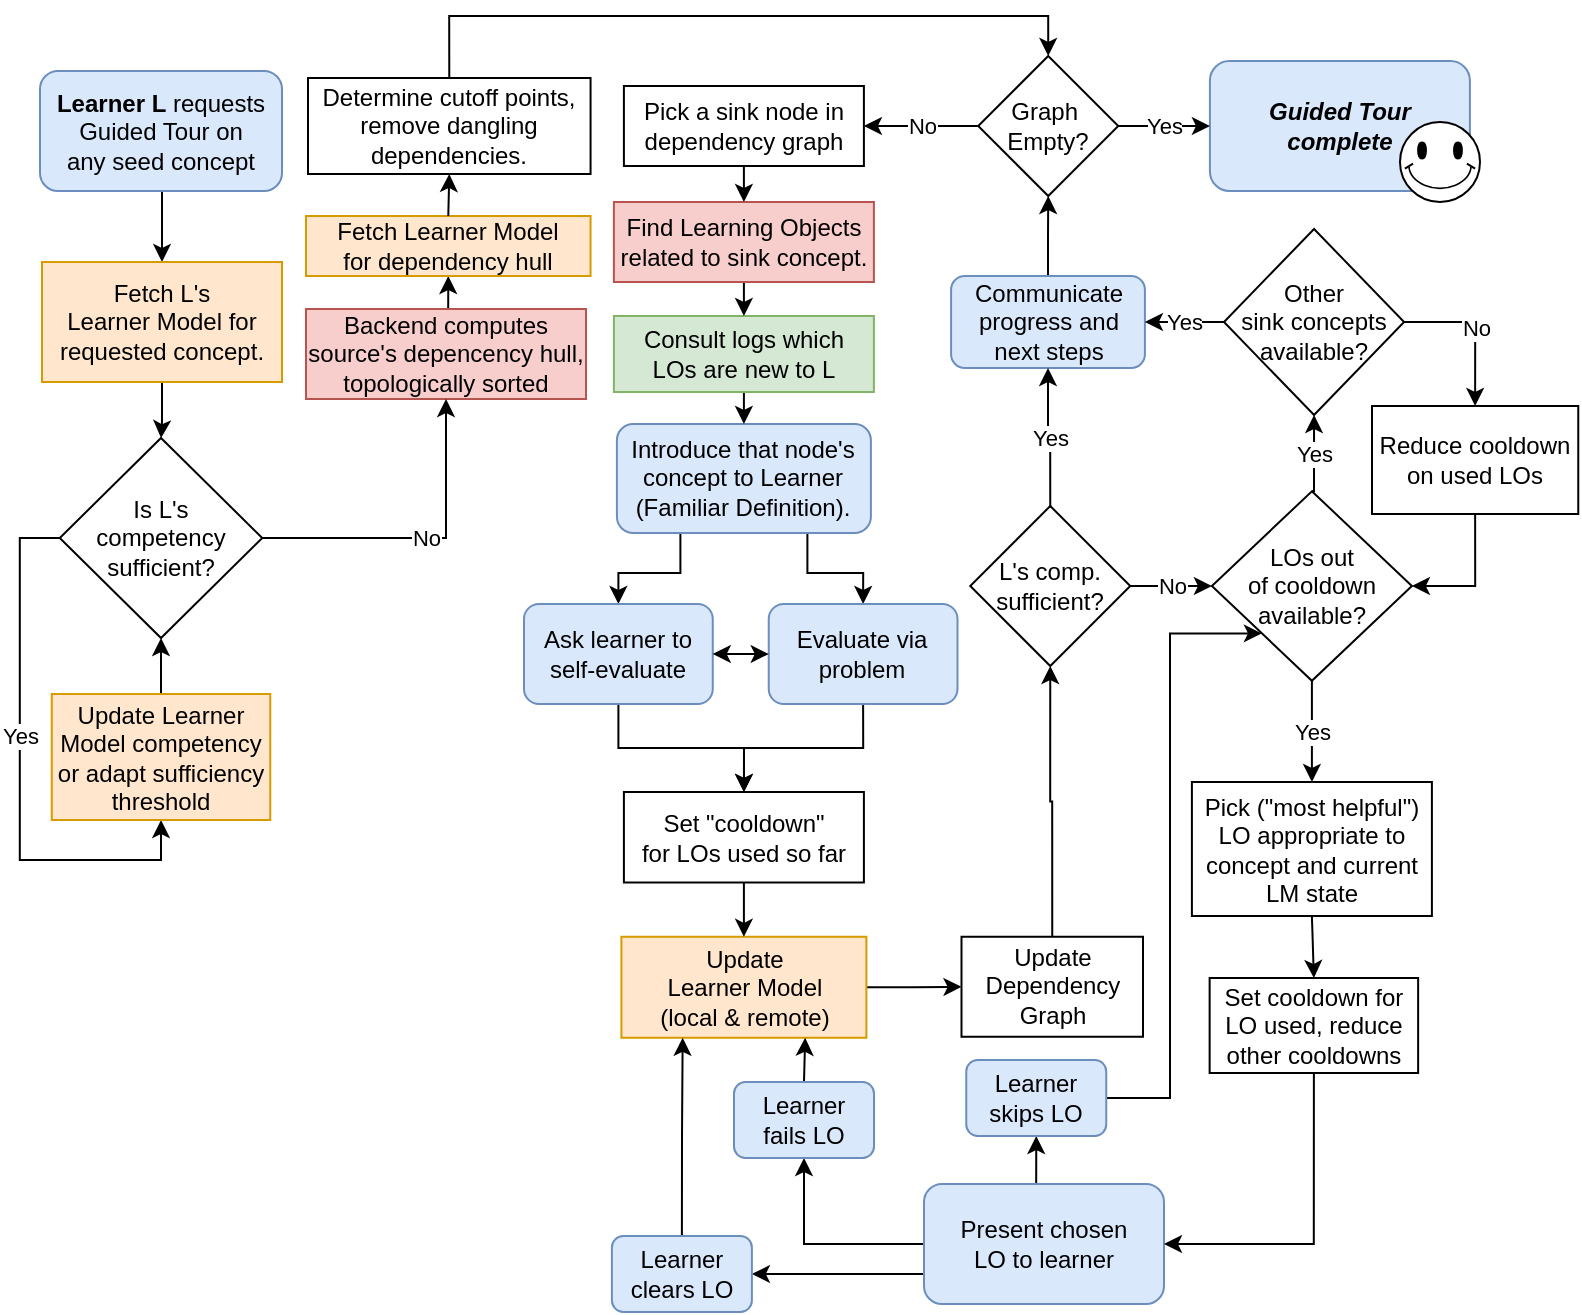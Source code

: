 <mxfile version="21.6.8" type="device">
  <diagram id="C5RBs43oDa-KdzZeNtuy" name="Page-1">
    <mxGraphModel dx="1834" dy="442" grid="0" gridSize="10" guides="1" tooltips="1" connect="1" arrows="1" fold="1" page="0" pageScale="1" pageWidth="827" pageHeight="1169" math="0" shadow="0">
      <root>
        <mxCell id="WIyWlLk6GJQsqaUBKTNV-0" />
        <mxCell id="WIyWlLk6GJQsqaUBKTNV-1" parent="WIyWlLk6GJQsqaUBKTNV-0" />
        <mxCell id="2tYWSclUZyd6j4Mg-vZg-1" style="edgeStyle=orthogonalEdgeStyle;rounded=0;orthogonalLoop=1;jettySize=auto;html=1;exitX=0.575;exitY=0.973;exitDx=0;exitDy=0;entryX=0.5;entryY=0;entryDx=0;entryDy=0;exitPerimeter=0;" parent="WIyWlLk6GJQsqaUBKTNV-1" source="GInUh0l-TV1WXXjX3l_l-3" target="2tYWSclUZyd6j4Mg-vZg-0" edge="1">
          <mxGeometry relative="1" as="geometry" />
        </mxCell>
        <mxCell id="GInUh0l-TV1WXXjX3l_l-3" value="&lt;b&gt;Learner L&amp;nbsp;&lt;/b&gt;requests Guided Tour on&lt;br&gt;any seed concept" style="rounded=1;whiteSpace=wrap;html=1;fillColor=#dae8fc;strokeColor=#6c8ebf;" parent="WIyWlLk6GJQsqaUBKTNV-1" vertex="1">
          <mxGeometry x="-52" y="441.5" width="121" height="60" as="geometry" />
        </mxCell>
        <mxCell id="2tYWSclUZyd6j4Mg-vZg-5" value="Yes" style="edgeStyle=orthogonalEdgeStyle;rounded=0;orthogonalLoop=1;jettySize=auto;html=1;exitX=0;exitY=0.5;exitDx=0;exitDy=0;entryX=0.5;entryY=1;entryDx=0;entryDy=0;" parent="WIyWlLk6GJQsqaUBKTNV-1" source="GInUh0l-TV1WXXjX3l_l-6" target="2tYWSclUZyd6j4Mg-vZg-4" edge="1">
          <mxGeometry x="-0.123" relative="1" as="geometry">
            <mxPoint as="offset" />
          </mxGeometry>
        </mxCell>
        <mxCell id="GInUh0l-TV1WXXjX3l_l-6" value="Is L&#39;s&lt;br&gt;competency&lt;br&gt;sufficient?" style="rhombus;whiteSpace=wrap;html=1;" parent="WIyWlLk6GJQsqaUBKTNV-1" vertex="1">
          <mxGeometry x="-42.12" y="625" width="101.25" height="100" as="geometry" />
        </mxCell>
        <mxCell id="GInUh0l-TV1WXXjX3l_l-9" value="&lt;i&gt;&lt;b&gt;Guided Tour&lt;br&gt;complete&lt;/b&gt;&lt;/i&gt;" style="rounded=1;whiteSpace=wrap;html=1;fillColor=#dae8fc;strokeColor=#6c8ebf;" parent="WIyWlLk6GJQsqaUBKTNV-1" vertex="1">
          <mxGeometry x="532.95" y="436.5" width="130" height="65" as="geometry" />
        </mxCell>
        <mxCell id="G3OisUrH4MvTNsd7Q_-K-3" style="edgeStyle=orthogonalEdgeStyle;rounded=0;orthogonalLoop=1;jettySize=auto;html=1;exitX=0.5;exitY=0;exitDx=0;exitDy=0;entryX=0.5;entryY=1;entryDx=0;entryDy=0;" parent="WIyWlLk6GJQsqaUBKTNV-1" target="2tYWSclUZyd6j4Mg-vZg-8" edge="1" source="GInUh0l-TV1WXXjX3l_l-13">
          <mxGeometry relative="1" as="geometry">
            <mxPoint x="452" y="267" as="sourcePoint" />
          </mxGeometry>
        </mxCell>
        <mxCell id="GInUh0l-TV1WXXjX3l_l-13" value="Backend computes source&#39;s depencency hull,&lt;br&gt;topologically sorted" style="rounded=0;whiteSpace=wrap;html=1;fillColor=#f8cecc;strokeColor=#b85450;" parent="WIyWlLk6GJQsqaUBKTNV-1" vertex="1">
          <mxGeometry x="81" y="560.5" width="140" height="45" as="geometry" />
        </mxCell>
        <mxCell id="GInUh0l-TV1WXXjX3l_l-14" value="No" style="edgeStyle=orthogonalEdgeStyle;rounded=0;orthogonalLoop=1;jettySize=auto;html=1;exitX=1;exitY=0.5;exitDx=0;exitDy=0;entryX=0.5;entryY=1;entryDx=0;entryDy=0;" parent="WIyWlLk6GJQsqaUBKTNV-1" source="GInUh0l-TV1WXXjX3l_l-6" target="GInUh0l-TV1WXXjX3l_l-13" edge="1">
          <mxGeometry x="0.008" relative="1" as="geometry">
            <mxPoint x="453.625" y="215" as="sourcePoint" />
            <mxPoint as="offset" />
          </mxGeometry>
        </mxCell>
        <mxCell id="GInUh0l-TV1WXXjX3l_l-85" style="edgeStyle=orthogonalEdgeStyle;rounded=0;orthogonalLoop=1;jettySize=auto;html=1;exitX=0.75;exitY=1;exitDx=0;exitDy=0;entryX=0.5;entryY=0;entryDx=0;entryDy=0;" parent="WIyWlLk6GJQsqaUBKTNV-1" source="GInUh0l-TV1WXXjX3l_l-23" target="GInUh0l-TV1WXXjX3l_l-71" edge="1">
          <mxGeometry relative="1" as="geometry" />
        </mxCell>
        <mxCell id="GInUh0l-TV1WXXjX3l_l-86" style="edgeStyle=orthogonalEdgeStyle;rounded=0;orthogonalLoop=1;jettySize=auto;html=1;exitX=0.25;exitY=1;exitDx=0;exitDy=0;entryX=0.5;entryY=0;entryDx=0;entryDy=0;" parent="WIyWlLk6GJQsqaUBKTNV-1" source="GInUh0l-TV1WXXjX3l_l-23" target="GInUh0l-TV1WXXjX3l_l-62" edge="1">
          <mxGeometry relative="1" as="geometry">
            <mxPoint x="237.19" y="708" as="targetPoint" />
          </mxGeometry>
        </mxCell>
        <mxCell id="GInUh0l-TV1WXXjX3l_l-23" value="Introduce that node&#39;s &lt;br&gt;concept to Learner&lt;br&gt;(Familiar Definition)." style="rounded=1;whiteSpace=wrap;html=1;fillColor=#dae8fc;strokeColor=#6c8ebf;" parent="WIyWlLk6GJQsqaUBKTNV-1" vertex="1">
          <mxGeometry x="236.45" y="618" width="127" height="54.5" as="geometry" />
        </mxCell>
        <mxCell id="GInUh0l-TV1WXXjX3l_l-40" value="Yes" style="edgeStyle=orthogonalEdgeStyle;rounded=0;orthogonalLoop=1;jettySize=auto;html=1;exitX=1;exitY=0.5;exitDx=0;exitDy=0;entryX=0;entryY=0.5;entryDx=0;entryDy=0;" parent="WIyWlLk6GJQsqaUBKTNV-1" source="GInUh0l-TV1WXXjX3l_l-29" target="GInUh0l-TV1WXXjX3l_l-9" edge="1">
          <mxGeometry relative="1" as="geometry" />
        </mxCell>
        <mxCell id="2tYWSclUZyd6j4Mg-vZg-113" value="No" style="edgeStyle=orthogonalEdgeStyle;rounded=0;orthogonalLoop=1;jettySize=auto;html=1;exitX=0;exitY=0.5;exitDx=0;exitDy=0;entryX=1;entryY=0.5;entryDx=0;entryDy=0;" parent="WIyWlLk6GJQsqaUBKTNV-1" source="GInUh0l-TV1WXXjX3l_l-29" target="GInUh0l-TV1WXXjX3l_l-136" edge="1">
          <mxGeometry relative="1" as="geometry" />
        </mxCell>
        <mxCell id="GInUh0l-TV1WXXjX3l_l-29" value="Graph&amp;nbsp;&lt;br&gt;Empty?" style="rhombus;whiteSpace=wrap;html=1;" parent="WIyWlLk6GJQsqaUBKTNV-1" vertex="1">
          <mxGeometry x="417.12" y="434" width="70" height="70" as="geometry" />
        </mxCell>
        <mxCell id="2tYWSclUZyd6j4Mg-vZg-120" style="edgeStyle=orthogonalEdgeStyle;rounded=0;orthogonalLoop=1;jettySize=auto;html=1;exitX=0.5;exitY=0;exitDx=0;exitDy=0;entryX=0.5;entryY=1;entryDx=0;entryDy=0;" parent="WIyWlLk6GJQsqaUBKTNV-1" source="GInUh0l-TV1WXXjX3l_l-48" target="GInUh0l-TV1WXXjX3l_l-29" edge="1">
          <mxGeometry relative="1" as="geometry" />
        </mxCell>
        <mxCell id="GInUh0l-TV1WXXjX3l_l-48" value="Communicate&lt;br&gt;progress and&lt;br&gt;next steps" style="rounded=1;whiteSpace=wrap;html=1;fillColor=#dae8fc;strokeColor=#6c8ebf;" parent="WIyWlLk6GJQsqaUBKTNV-1" vertex="1">
          <mxGeometry x="403.54" y="544" width="96.92" height="46" as="geometry" />
        </mxCell>
        <mxCell id="G3OisUrH4MvTNsd7Q_-K-26" value="" style="edgeStyle=orthogonalEdgeStyle;rounded=0;orthogonalLoop=1;jettySize=auto;html=1;" parent="WIyWlLk6GJQsqaUBKTNV-1" source="GInUh0l-TV1WXXjX3l_l-62" target="GInUh0l-TV1WXXjX3l_l-93" edge="1">
          <mxGeometry relative="1" as="geometry" />
        </mxCell>
        <mxCell id="GInUh0l-TV1WXXjX3l_l-62" value="Ask learner to&lt;br&gt;self-evaluate" style="rounded=1;whiteSpace=wrap;html=1;fillColor=#dae8fc;strokeColor=#6c8ebf;" parent="WIyWlLk6GJQsqaUBKTNV-1" vertex="1">
          <mxGeometry x="190" y="708" width="94.38" height="50" as="geometry" />
        </mxCell>
        <mxCell id="GInUh0l-TV1WXXjX3l_l-88" value="Yes" style="edgeStyle=orthogonalEdgeStyle;rounded=0;orthogonalLoop=1;jettySize=auto;html=1;exitX=0.5;exitY=0;exitDx=0;exitDy=0;entryX=0.5;entryY=1;entryDx=0;entryDy=0;" parent="WIyWlLk6GJQsqaUBKTNV-1" source="GInUh0l-TV1WXXjX3l_l-64" target="GInUh0l-TV1WXXjX3l_l-48" edge="1">
          <mxGeometry relative="1" as="geometry">
            <mxPoint x="451.95" y="779" as="targetPoint" />
          </mxGeometry>
        </mxCell>
        <mxCell id="GInUh0l-TV1WXXjX3l_l-97" value="No" style="edgeStyle=orthogonalEdgeStyle;rounded=0;orthogonalLoop=1;jettySize=auto;html=1;exitX=1;exitY=0.5;exitDx=0;exitDy=0;entryX=0;entryY=0.5;entryDx=0;entryDy=0;" parent="WIyWlLk6GJQsqaUBKTNV-1" source="GInUh0l-TV1WXXjX3l_l-64" target="GInUh0l-TV1WXXjX3l_l-100" edge="1">
          <mxGeometry relative="1" as="geometry">
            <mxPoint x="663.95" y="908.625" as="targetPoint" />
          </mxGeometry>
        </mxCell>
        <mxCell id="GInUh0l-TV1WXXjX3l_l-64" value="L&#39;s comp.&lt;br&gt;sufficient?" style="rhombus;whiteSpace=wrap;html=1;" parent="WIyWlLk6GJQsqaUBKTNV-1" vertex="1">
          <mxGeometry x="413.13" y="659" width="80" height="80" as="geometry" />
        </mxCell>
        <mxCell id="2tYWSclUZyd6j4Mg-vZg-132" style="edgeStyle=orthogonalEdgeStyle;rounded=0;orthogonalLoop=1;jettySize=auto;html=1;exitX=1;exitY=0.5;exitDx=0;exitDy=0;entryX=0;entryY=0.5;entryDx=0;entryDy=0;" parent="WIyWlLk6GJQsqaUBKTNV-1" source="GInUh0l-TV1WXXjX3l_l-67" target="2tYWSclUZyd6j4Mg-vZg-131" edge="1">
          <mxGeometry relative="1" as="geometry" />
        </mxCell>
        <mxCell id="GInUh0l-TV1WXXjX3l_l-67" value="Update&lt;br&gt;Learner Model&lt;br&gt;(local &amp;amp; remote)" style="rounded=0;whiteSpace=wrap;html=1;fillColor=#ffe6cc;strokeColor=#d79b00;" parent="WIyWlLk6GJQsqaUBKTNV-1" vertex="1">
          <mxGeometry x="238.7" y="874.38" width="122.5" height="50.5" as="geometry" />
        </mxCell>
        <mxCell id="2tYWSclUZyd6j4Mg-vZg-118" style="edgeStyle=orthogonalEdgeStyle;rounded=0;orthogonalLoop=1;jettySize=auto;html=1;exitX=0.5;exitY=1;exitDx=0;exitDy=0;entryX=0.5;entryY=0;entryDx=0;entryDy=0;" parent="WIyWlLk6GJQsqaUBKTNV-1" source="GInUh0l-TV1WXXjX3l_l-70" target="GInUh0l-TV1WXXjX3l_l-23" edge="1">
          <mxGeometry relative="1" as="geometry" />
        </mxCell>
        <mxCell id="GInUh0l-TV1WXXjX3l_l-70" value="Consult logs which&lt;br&gt;LOs are new to L" style="rounded=0;whiteSpace=wrap;html=1;fillColor=#d5e8d4;strokeColor=#82b366;" parent="WIyWlLk6GJQsqaUBKTNV-1" vertex="1">
          <mxGeometry x="234.95" y="564" width="130" height="38" as="geometry" />
        </mxCell>
        <mxCell id="GInUh0l-TV1WXXjX3l_l-95" style="edgeStyle=orthogonalEdgeStyle;rounded=0;orthogonalLoop=1;jettySize=auto;html=1;exitX=0.5;exitY=1;exitDx=0;exitDy=0;entryX=0.5;entryY=0;entryDx=0;entryDy=0;" parent="WIyWlLk6GJQsqaUBKTNV-1" source="GInUh0l-TV1WXXjX3l_l-71" target="GInUh0l-TV1WXXjX3l_l-93" edge="1">
          <mxGeometry relative="1" as="geometry" />
        </mxCell>
        <mxCell id="GInUh0l-TV1WXXjX3l_l-71" value="Evaluate via&lt;br&gt;problem" style="rounded=1;whiteSpace=wrap;html=1;fillColor=#dae8fc;strokeColor=#6c8ebf;" parent="WIyWlLk6GJQsqaUBKTNV-1" vertex="1">
          <mxGeometry x="312.37" y="708" width="94.38" height="50" as="geometry" />
        </mxCell>
        <mxCell id="GInUh0l-TV1WXXjX3l_l-74" style="edgeStyle=orthogonalEdgeStyle;rounded=0;orthogonalLoop=1;jettySize=auto;html=1;exitX=0.5;exitY=1;exitDx=0;exitDy=0;entryX=0.5;entryY=0;entryDx=0;entryDy=0;" parent="WIyWlLk6GJQsqaUBKTNV-1" source="GInUh0l-TV1WXXjX3l_l-72" target="GInUh0l-TV1WXXjX3l_l-70" edge="1">
          <mxGeometry relative="1" as="geometry" />
        </mxCell>
        <mxCell id="GInUh0l-TV1WXXjX3l_l-72" value="Find Learning Objects&lt;br&gt;related to sink concept." style="rounded=0;whiteSpace=wrap;html=1;fillColor=#f8cecc;strokeColor=#b85450;" parent="WIyWlLk6GJQsqaUBKTNV-1" vertex="1">
          <mxGeometry x="234.95" y="507" width="130" height="40" as="geometry" />
        </mxCell>
        <mxCell id="GInUh0l-TV1WXXjX3l_l-87" value="" style="endArrow=classic;startArrow=classic;html=1;rounded=0;exitX=1;exitY=0.5;exitDx=0;exitDy=0;entryX=0;entryY=0.5;entryDx=0;entryDy=0;" parent="WIyWlLk6GJQsqaUBKTNV-1" source="GInUh0l-TV1WXXjX3l_l-62" target="GInUh0l-TV1WXXjX3l_l-71" edge="1">
          <mxGeometry width="50" height="50" relative="1" as="geometry">
            <mxPoint x="284.38" y="733" as="sourcePoint" />
            <mxPoint x="802.7" y="1098.75" as="targetPoint" />
          </mxGeometry>
        </mxCell>
        <mxCell id="GInUh0l-TV1WXXjX3l_l-90" style="edgeStyle=orthogonalEdgeStyle;rounded=0;orthogonalLoop=1;jettySize=auto;html=1;entryX=0.5;entryY=0;entryDx=0;entryDy=0;" parent="WIyWlLk6GJQsqaUBKTNV-1" edge="1">
          <mxGeometry relative="1" as="geometry">
            <mxPoint x="615.45" y="1000" as="sourcePoint" />
            <mxPoint x="615.45" y="1000" as="targetPoint" />
          </mxGeometry>
        </mxCell>
        <mxCell id="GInUh0l-TV1WXXjX3l_l-94" style="edgeStyle=orthogonalEdgeStyle;rounded=0;orthogonalLoop=1;jettySize=auto;html=1;exitX=0.5;exitY=1;exitDx=0;exitDy=0;entryX=0.5;entryY=0;entryDx=0;entryDy=0;" parent="WIyWlLk6GJQsqaUBKTNV-1" source="GInUh0l-TV1WXXjX3l_l-93" target="GInUh0l-TV1WXXjX3l_l-67" edge="1">
          <mxGeometry relative="1" as="geometry" />
        </mxCell>
        <mxCell id="GInUh0l-TV1WXXjX3l_l-93" value="Set &quot;cooldown&quot;&lt;br&gt;for LOs used so far" style="rounded=0;whiteSpace=wrap;html=1;" parent="WIyWlLk6GJQsqaUBKTNV-1" vertex="1">
          <mxGeometry x="239.95" y="802" width="120" height="45.25" as="geometry" />
        </mxCell>
        <mxCell id="GInUh0l-TV1WXXjX3l_l-109" value="Yes" style="edgeStyle=orthogonalEdgeStyle;rounded=0;orthogonalLoop=1;jettySize=auto;html=1;exitX=0.5;exitY=1;exitDx=0;exitDy=0;entryX=0.5;entryY=0;entryDx=0;entryDy=0;" parent="WIyWlLk6GJQsqaUBKTNV-1" source="GInUh0l-TV1WXXjX3l_l-100" target="GInUh0l-TV1WXXjX3l_l-108" edge="1">
          <mxGeometry relative="1" as="geometry" />
        </mxCell>
        <mxCell id="G3OisUrH4MvTNsd7Q_-K-16" value="Yes" style="edgeStyle=orthogonalEdgeStyle;rounded=0;orthogonalLoop=1;jettySize=auto;html=1;exitX=0.5;exitY=0;exitDx=0;exitDy=0;entryX=0.5;entryY=1;entryDx=0;entryDy=0;" parent="WIyWlLk6GJQsqaUBKTNV-1" source="GInUh0l-TV1WXXjX3l_l-100" target="G3OisUrH4MvTNsd7Q_-K-13" edge="1">
          <mxGeometry relative="1" as="geometry" />
        </mxCell>
        <mxCell id="GInUh0l-TV1WXXjX3l_l-100" value="LOs out&lt;br&gt;of cooldown&lt;br&gt;available?" style="rhombus;whiteSpace=wrap;html=1;" parent="WIyWlLk6GJQsqaUBKTNV-1" vertex="1">
          <mxGeometry x="533.95" y="651.63" width="100" height="94.75" as="geometry" />
        </mxCell>
        <mxCell id="GInUh0l-TV1WXXjX3l_l-116" style="edgeStyle=orthogonalEdgeStyle;rounded=0;orthogonalLoop=1;jettySize=auto;html=1;exitX=0.5;exitY=1;exitDx=0;exitDy=0;entryX=0.5;entryY=0;entryDx=0;entryDy=0;" parent="WIyWlLk6GJQsqaUBKTNV-1" source="GInUh0l-TV1WXXjX3l_l-108" target="GInUh0l-TV1WXXjX3l_l-106" edge="1">
          <mxGeometry relative="1" as="geometry" />
        </mxCell>
        <mxCell id="GInUh0l-TV1WXXjX3l_l-108" value="Pick (&quot;most helpful&quot;)&lt;br&gt;LO appropriate to concept and current LM state" style="rounded=0;whiteSpace=wrap;html=1;" parent="WIyWlLk6GJQsqaUBKTNV-1" vertex="1">
          <mxGeometry x="523.95" y="797" width="120" height="67" as="geometry" />
        </mxCell>
        <mxCell id="2tYWSclUZyd6j4Mg-vZg-136" style="edgeStyle=orthogonalEdgeStyle;rounded=0;orthogonalLoop=1;jettySize=auto;html=1;exitX=0;exitY=0.5;exitDx=0;exitDy=0;entryX=0.5;entryY=1;entryDx=0;entryDy=0;" parent="WIyWlLk6GJQsqaUBKTNV-1" source="GInUh0l-TV1WXXjX3l_l-112" target="GInUh0l-TV1WXXjX3l_l-121" edge="1">
          <mxGeometry relative="1" as="geometry" />
        </mxCell>
        <mxCell id="2tYWSclUZyd6j4Mg-vZg-137" style="edgeStyle=orthogonalEdgeStyle;rounded=0;orthogonalLoop=1;jettySize=auto;html=1;exitX=0;exitY=0.75;exitDx=0;exitDy=0;entryX=1;entryY=0.5;entryDx=0;entryDy=0;" parent="WIyWlLk6GJQsqaUBKTNV-1" source="GInUh0l-TV1WXXjX3l_l-112" target="GInUh0l-TV1WXXjX3l_l-128" edge="1">
          <mxGeometry relative="1" as="geometry" />
        </mxCell>
        <mxCell id="G3OisUrH4MvTNsd7Q_-K-24" style="edgeStyle=orthogonalEdgeStyle;rounded=0;orthogonalLoop=1;jettySize=auto;html=1;exitX=0.5;exitY=0;exitDx=0;exitDy=0;entryX=0.5;entryY=1;entryDx=0;entryDy=0;" parent="WIyWlLk6GJQsqaUBKTNV-1" source="GInUh0l-TV1WXXjX3l_l-112" target="GInUh0l-TV1WXXjX3l_l-120" edge="1">
          <mxGeometry relative="1" as="geometry" />
        </mxCell>
        <mxCell id="GInUh0l-TV1WXXjX3l_l-112" value="Present chosen&lt;br&gt;LO to learner" style="rounded=1;whiteSpace=wrap;html=1;fillColor=#dae8fc;strokeColor=#6c8ebf;" parent="WIyWlLk6GJQsqaUBKTNV-1" vertex="1">
          <mxGeometry x="390" y="998" width="120" height="60" as="geometry" />
        </mxCell>
        <mxCell id="G3OisUrH4MvTNsd7Q_-K-19" style="edgeStyle=orthogonalEdgeStyle;rounded=0;orthogonalLoop=1;jettySize=auto;html=1;exitX=0.5;exitY=1;exitDx=0;exitDy=0;entryX=1;entryY=0.5;entryDx=0;entryDy=0;" parent="WIyWlLk6GJQsqaUBKTNV-1" source="GInUh0l-TV1WXXjX3l_l-106" target="GInUh0l-TV1WXXjX3l_l-112" edge="1">
          <mxGeometry relative="1" as="geometry" />
        </mxCell>
        <mxCell id="GInUh0l-TV1WXXjX3l_l-106" value="Set cooldown for&lt;br&gt;LO used, reduce&lt;br&gt;other cooldowns" style="rounded=0;whiteSpace=wrap;html=1;" parent="WIyWlLk6GJQsqaUBKTNV-1" vertex="1">
          <mxGeometry x="532.82" y="895" width="104.25" height="47.5" as="geometry" />
        </mxCell>
        <mxCell id="G3OisUrH4MvTNsd7Q_-K-25" style="edgeStyle=orthogonalEdgeStyle;rounded=0;orthogonalLoop=1;jettySize=auto;html=1;exitX=1;exitY=0.5;exitDx=0;exitDy=0;entryX=0;entryY=1;entryDx=0;entryDy=0;" parent="WIyWlLk6GJQsqaUBKTNV-1" source="GInUh0l-TV1WXXjX3l_l-120" target="GInUh0l-TV1WXXjX3l_l-100" edge="1">
          <mxGeometry relative="1" as="geometry">
            <Array as="points">
              <mxPoint x="513" y="955" />
              <mxPoint x="513" y="723" />
            </Array>
          </mxGeometry>
        </mxCell>
        <mxCell id="GInUh0l-TV1WXXjX3l_l-120" value="Learner&lt;br&gt;skips LO" style="rounded=1;whiteSpace=wrap;html=1;fillColor=#dae8fc;strokeColor=#6c8ebf;" parent="WIyWlLk6GJQsqaUBKTNV-1" vertex="1">
          <mxGeometry x="411.13" y="936.0" width="70" height="38" as="geometry" />
        </mxCell>
        <mxCell id="2tYWSclUZyd6j4Mg-vZg-139" style="edgeStyle=orthogonalEdgeStyle;rounded=0;orthogonalLoop=1;jettySize=auto;html=1;exitX=0.5;exitY=0;exitDx=0;exitDy=0;entryX=0.75;entryY=1;entryDx=0;entryDy=0;" parent="WIyWlLk6GJQsqaUBKTNV-1" source="GInUh0l-TV1WXXjX3l_l-121" target="GInUh0l-TV1WXXjX3l_l-67" edge="1">
          <mxGeometry relative="1" as="geometry" />
        </mxCell>
        <mxCell id="GInUh0l-TV1WXXjX3l_l-121" value="Learner&lt;br&gt;fails LO" style="rounded=1;whiteSpace=wrap;html=1;fillColor=#dae8fc;strokeColor=#6c8ebf;" parent="WIyWlLk6GJQsqaUBKTNV-1" vertex="1">
          <mxGeometry x="295" y="947.0" width="70" height="38" as="geometry" />
        </mxCell>
        <mxCell id="2tYWSclUZyd6j4Mg-vZg-138" style="edgeStyle=orthogonalEdgeStyle;rounded=0;orthogonalLoop=1;jettySize=auto;html=1;exitX=0.5;exitY=0;exitDx=0;exitDy=0;entryX=0.25;entryY=1;entryDx=0;entryDy=0;" parent="WIyWlLk6GJQsqaUBKTNV-1" source="GInUh0l-TV1WXXjX3l_l-128" target="GInUh0l-TV1WXXjX3l_l-67" edge="1">
          <mxGeometry relative="1" as="geometry" />
        </mxCell>
        <mxCell id="GInUh0l-TV1WXXjX3l_l-128" value="Learner&lt;br&gt;clears&amp;nbsp;LO" style="rounded=1;whiteSpace=wrap;html=1;fillColor=#dae8fc;strokeColor=#6c8ebf;" parent="WIyWlLk6GJQsqaUBKTNV-1" vertex="1">
          <mxGeometry x="233.95" y="1024" width="70" height="38" as="geometry" />
        </mxCell>
        <mxCell id="2tYWSclUZyd6j4Mg-vZg-115" style="edgeStyle=orthogonalEdgeStyle;rounded=0;orthogonalLoop=1;jettySize=auto;html=1;exitX=0.5;exitY=1;exitDx=0;exitDy=0;entryX=0.5;entryY=0;entryDx=0;entryDy=0;" parent="WIyWlLk6GJQsqaUBKTNV-1" source="GInUh0l-TV1WXXjX3l_l-136" target="GInUh0l-TV1WXXjX3l_l-72" edge="1">
          <mxGeometry relative="1" as="geometry" />
        </mxCell>
        <mxCell id="GInUh0l-TV1WXXjX3l_l-136" value="Pick a sink node in dependency graph" style="rounded=0;whiteSpace=wrap;html=1;" parent="WIyWlLk6GJQsqaUBKTNV-1" vertex="1">
          <mxGeometry x="239.95" y="449" width="120" height="40" as="geometry" />
        </mxCell>
        <mxCell id="2tYWSclUZyd6j4Mg-vZg-2" style="edgeStyle=orthogonalEdgeStyle;rounded=0;orthogonalLoop=1;jettySize=auto;html=1;exitX=0.5;exitY=1;exitDx=0;exitDy=0;" parent="WIyWlLk6GJQsqaUBKTNV-1" source="2tYWSclUZyd6j4Mg-vZg-0" target="GInUh0l-TV1WXXjX3l_l-6" edge="1">
          <mxGeometry relative="1" as="geometry" />
        </mxCell>
        <mxCell id="2tYWSclUZyd6j4Mg-vZg-0" value="Fetch L&#39;s&lt;br&gt;Learner Model for&lt;br&gt;requested concept." style="rounded=0;whiteSpace=wrap;html=1;fillColor=#ffe6cc;strokeColor=#d79b00;" parent="WIyWlLk6GJQsqaUBKTNV-1" vertex="1">
          <mxGeometry x="-51" y="537" width="120" height="60" as="geometry" />
        </mxCell>
        <mxCell id="E6Yq7FnaaFPi8hjQgsNP-1" style="edgeStyle=orthogonalEdgeStyle;rounded=0;orthogonalLoop=1;jettySize=auto;html=1;exitX=0.5;exitY=0;exitDx=0;exitDy=0;entryX=0.5;entryY=1;entryDx=0;entryDy=0;" edge="1" parent="WIyWlLk6GJQsqaUBKTNV-1" source="2tYWSclUZyd6j4Mg-vZg-4" target="GInUh0l-TV1WXXjX3l_l-6">
          <mxGeometry relative="1" as="geometry" />
        </mxCell>
        <mxCell id="2tYWSclUZyd6j4Mg-vZg-4" value="Update Learner Model competency&lt;br&gt;or adapt sufficiency threshold" style="rounded=0;whiteSpace=wrap;html=1;fillColor=#ffe6cc;strokeColor=#d79b00;" parent="WIyWlLk6GJQsqaUBKTNV-1" vertex="1">
          <mxGeometry x="-46.12" y="753" width="109.25" height="63" as="geometry" />
        </mxCell>
        <mxCell id="2tYWSclUZyd6j4Mg-vZg-8" value="Fetch Learner Model&lt;br&gt;for dependency hull" style="rounded=0;whiteSpace=wrap;html=1;fillColor=#ffe6cc;strokeColor=#d79b00;" parent="WIyWlLk6GJQsqaUBKTNV-1" vertex="1">
          <mxGeometry x="81" y="514" width="142.28" height="30" as="geometry" />
        </mxCell>
        <mxCell id="2tYWSclUZyd6j4Mg-vZg-18" value="" style="verticalLabelPosition=bottom;verticalAlign=top;html=1;shape=mxgraph.basic.smiley;" parent="WIyWlLk6GJQsqaUBKTNV-1" vertex="1">
          <mxGeometry x="628" y="467" width="40" height="40" as="geometry" />
        </mxCell>
        <mxCell id="G3OisUrH4MvTNsd7Q_-K-4" style="edgeStyle=orthogonalEdgeStyle;rounded=0;orthogonalLoop=1;jettySize=auto;html=1;exitX=0.5;exitY=0;exitDx=0;exitDy=0;entryX=0.5;entryY=1;entryDx=0;entryDy=0;" parent="WIyWlLk6GJQsqaUBKTNV-1" source="2tYWSclUZyd6j4Mg-vZg-8" target="2tYWSclUZyd6j4Mg-vZg-57" edge="1">
          <mxGeometry relative="1" as="geometry">
            <mxPoint x="452.13" y="397" as="sourcePoint" />
          </mxGeometry>
        </mxCell>
        <mxCell id="2tYWSclUZyd6j4Mg-vZg-59" style="edgeStyle=orthogonalEdgeStyle;rounded=0;orthogonalLoop=1;jettySize=auto;html=1;exitX=0.5;exitY=0;exitDx=0;exitDy=0;entryX=0.5;entryY=0;entryDx=0;entryDy=0;" parent="WIyWlLk6GJQsqaUBKTNV-1" source="2tYWSclUZyd6j4Mg-vZg-57" target="GInUh0l-TV1WXXjX3l_l-29" edge="1">
          <mxGeometry relative="1" as="geometry" />
        </mxCell>
        <mxCell id="2tYWSclUZyd6j4Mg-vZg-57" value="Determine cutoff points, remove dangling&lt;br&gt;dependencies." style="rounded=0;whiteSpace=wrap;html=1;" parent="WIyWlLk6GJQsqaUBKTNV-1" vertex="1">
          <mxGeometry x="82" y="445" width="141.28" height="48" as="geometry" />
        </mxCell>
        <mxCell id="G3OisUrH4MvTNsd7Q_-K-23" style="edgeStyle=orthogonalEdgeStyle;rounded=0;orthogonalLoop=1;jettySize=auto;html=1;exitX=0.5;exitY=1;exitDx=0;exitDy=0;entryX=1;entryY=0.5;entryDx=0;entryDy=0;" parent="WIyWlLk6GJQsqaUBKTNV-1" source="2tYWSclUZyd6j4Mg-vZg-128" target="GInUh0l-TV1WXXjX3l_l-100" edge="1">
          <mxGeometry relative="1" as="geometry" />
        </mxCell>
        <mxCell id="2tYWSclUZyd6j4Mg-vZg-128" value="Reduce cooldown&lt;br&gt;on used LOs" style="rounded=0;whiteSpace=wrap;html=1;" parent="WIyWlLk6GJQsqaUBKTNV-1" vertex="1">
          <mxGeometry x="614" y="609" width="103.13" height="54" as="geometry" />
        </mxCell>
        <mxCell id="2tYWSclUZyd6j4Mg-vZg-133" style="edgeStyle=orthogonalEdgeStyle;rounded=0;orthogonalLoop=1;jettySize=auto;html=1;exitX=0.5;exitY=0;exitDx=0;exitDy=0;entryX=0.5;entryY=1;entryDx=0;entryDy=0;" parent="WIyWlLk6GJQsqaUBKTNV-1" source="2tYWSclUZyd6j4Mg-vZg-131" target="GInUh0l-TV1WXXjX3l_l-64" edge="1">
          <mxGeometry relative="1" as="geometry" />
        </mxCell>
        <mxCell id="2tYWSclUZyd6j4Mg-vZg-131" value="Update&lt;br&gt;Dependency&lt;br&gt;Graph" style="rounded=0;whiteSpace=wrap;html=1;" parent="WIyWlLk6GJQsqaUBKTNV-1" vertex="1">
          <mxGeometry x="408.75" y="874.38" width="90.75" height="50" as="geometry" />
        </mxCell>
        <mxCell id="G3OisUrH4MvTNsd7Q_-K-15" value="Yes" style="edgeStyle=orthogonalEdgeStyle;rounded=0;orthogonalLoop=1;jettySize=auto;html=1;exitX=0;exitY=0.5;exitDx=0;exitDy=0;entryX=1;entryY=0.5;entryDx=0;entryDy=0;" parent="WIyWlLk6GJQsqaUBKTNV-1" source="G3OisUrH4MvTNsd7Q_-K-13" target="GInUh0l-TV1WXXjX3l_l-48" edge="1">
          <mxGeometry relative="1" as="geometry" />
        </mxCell>
        <mxCell id="G3OisUrH4MvTNsd7Q_-K-17" value="No" style="edgeStyle=orthogonalEdgeStyle;rounded=0;orthogonalLoop=1;jettySize=auto;html=1;exitX=1;exitY=0.5;exitDx=0;exitDy=0;entryX=0.5;entryY=0;entryDx=0;entryDy=0;" parent="WIyWlLk6GJQsqaUBKTNV-1" source="G3OisUrH4MvTNsd7Q_-K-13" target="2tYWSclUZyd6j4Mg-vZg-128" edge="1">
          <mxGeometry relative="1" as="geometry" />
        </mxCell>
        <mxCell id="G3OisUrH4MvTNsd7Q_-K-13" value="Other&lt;br&gt;sink concepts&lt;br&gt;available?" style="rhombus;whiteSpace=wrap;html=1;" parent="WIyWlLk6GJQsqaUBKTNV-1" vertex="1">
          <mxGeometry x="540.0" y="520.5" width="90.05" height="93" as="geometry" />
        </mxCell>
      </root>
    </mxGraphModel>
  </diagram>
</mxfile>
